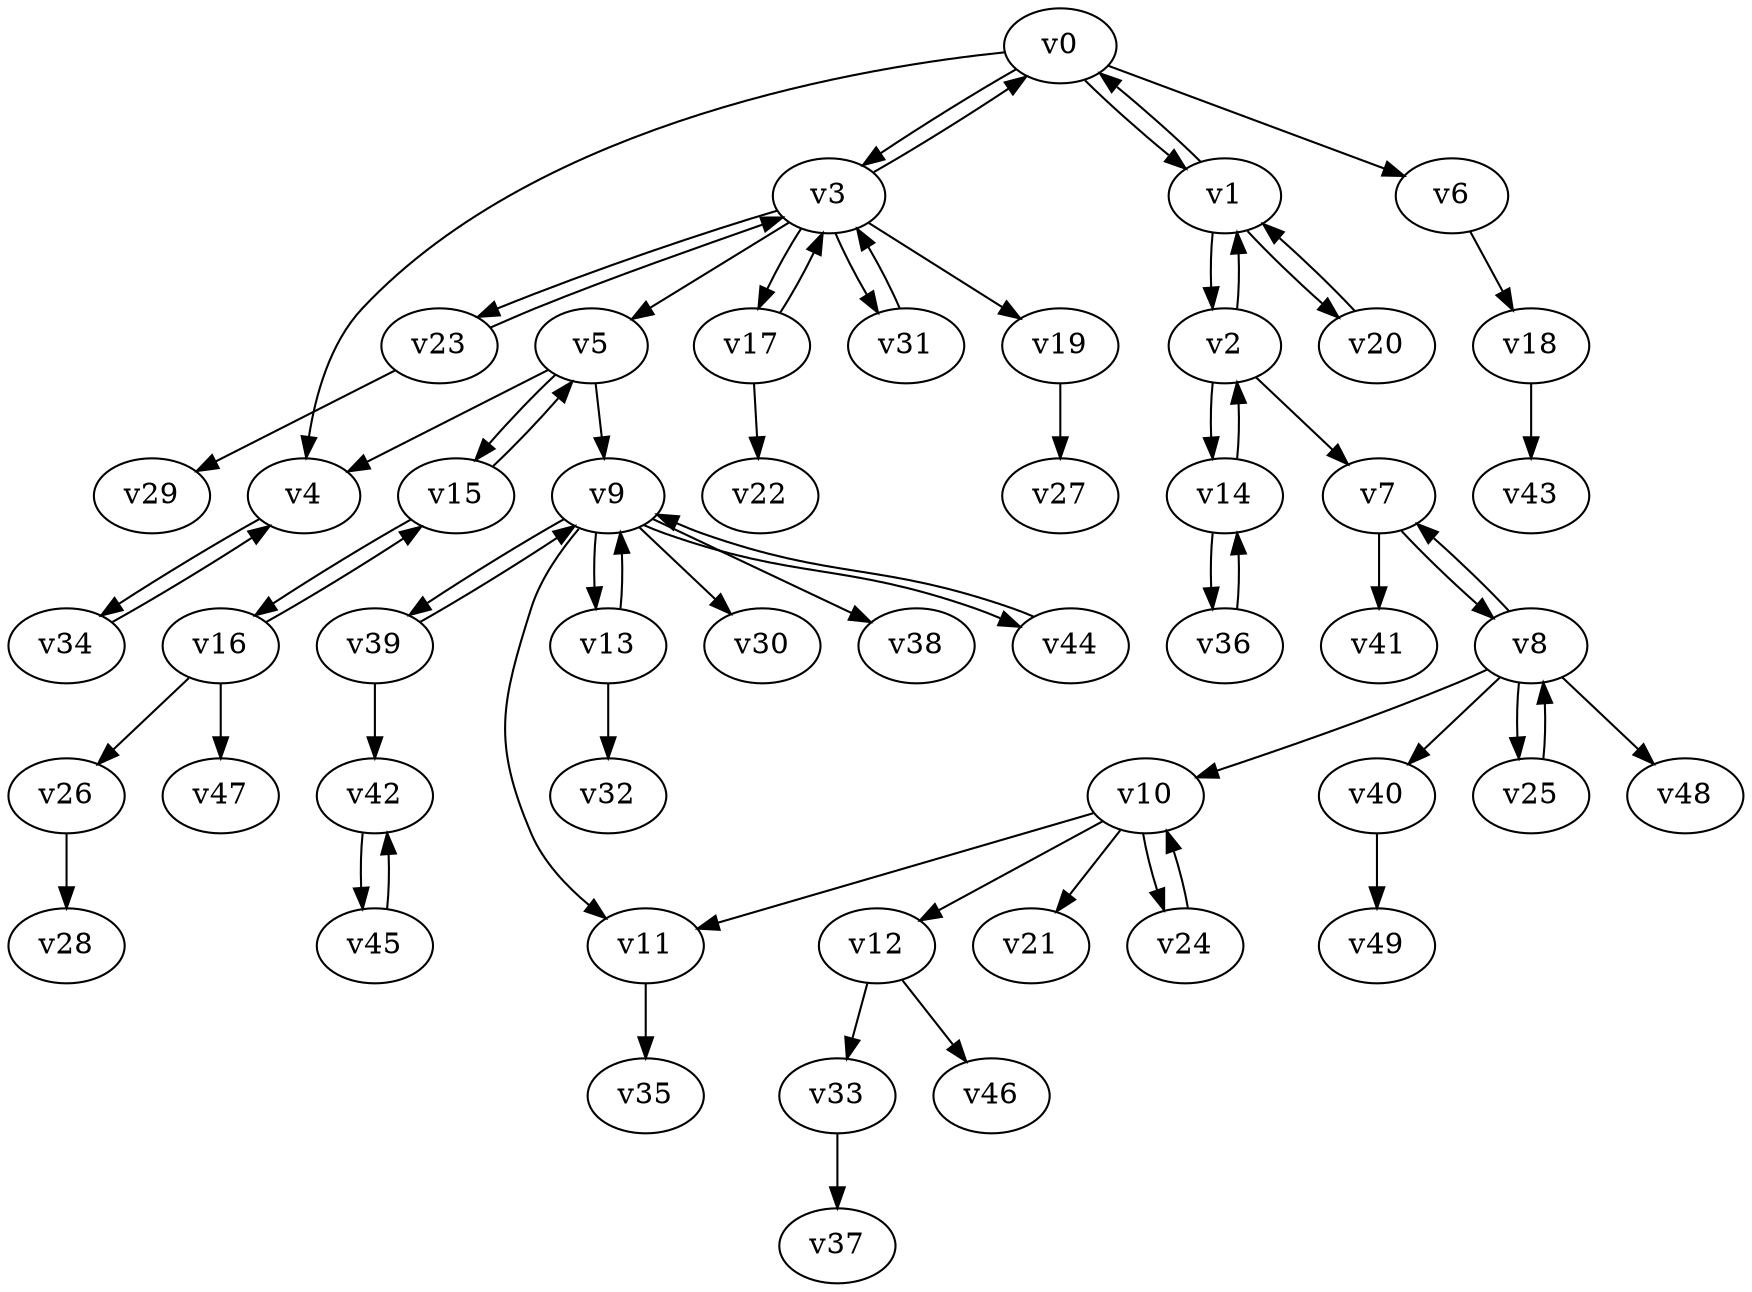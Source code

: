 digraph test068 {
    v0 [name="v0", player=0, weight=4];
    v1 [name="v1", player=1, weight=-2];
    v2 [name="v2", player=0, weight=4];
    v3 [name="v3", player=1, weight=5];
    v4 [name="v4", player=0, weight=1];
    v5 [name="v5", player=1, weight=-1];
    v6 [name="v6", player=0, weight=11];
    v7 [name="v7", player=1, weight=13];
    v8 [name="v8", player=0, weight=4];
    v9 [name="v9", player=1, weight=8];
    v10 [name="v10", player=0, weight=10];
    v11 [name="v11", player=1, weight=16];
    v12 [name="v12", player=0, weight=1];
    v13 [name="v13", player=1, weight=2];
    v14 [name="v14", player=0, weight=3];
    v15 [name="v15", player=1, weight=8];
    v16 [name="v16", player=0, weight=12];
    v17 [name="v17", player=1, weight=2];
    v18 [name="v18", player=0, weight=8];
    v19 [name="v19", player=1, weight=9];
    v20 [name="v20", player=0, weight=16];
    v21 [name="v21", player=1, weight=6];
    v22 [name="v22", player=0, weight=14];
    v23 [name="v23", player=1, weight=9];
    v24 [name="v24", player=0, weight=12];
    v25 [name="v25", player=1, weight=12];
    v26 [name="v26", player=0, weight=5];
    v27 [name="v27", player=1, weight=12];
    v28 [name="v28", player=0, weight=4];
    v29 [name="v29", player=1, weight=9];
    v30 [name="v30", player=0, weight=1];
    v31 [name="v31", player=1, weight=11];
    v32 [name="v32", player=0, weight=15];
    v33 [name="v33", player=1, weight=8];
    v34 [name="v34", player=0, weight=8];
    v35 [name="v35", player=1, weight=8];
    v36 [name="v36", player=0, weight=11];
    v37 [name="v37", player=1, weight=13];
    v38 [name="v38", player=0, weight=15];
    v39 [name="v39", player=1, weight=16];
    v40 [name="v40", player=0, weight=4];
    v41 [name="v41", player=1, weight=1];
    v42 [name="v42", player=0, weight=7];
    v43 [name="v43", player=1, weight=16];
    v44 [name="v44", player=0, weight=10];
    v45 [name="v45", player=1, weight=10];
    v46 [name="v46", player=0, weight=0];
    v47 [name="v47", player=1, weight=11];
    v48 [name="v48", player=0, weight=12];
    v49 [name="v49", player=1, weight=18];
    v0 -> v1;
    v1 -> v0;
    v1 -> v2;
    v2 -> v1;
    v0 -> v3;
    v3 -> v0;
    v0 -> v4;
    v3 -> v5;
    v0 -> v6;
    v2 -> v7;
    v7 -> v8;
    v8 -> v7;
    v5 -> v9;
    v8 -> v10;
    v10 -> v11;
    v10 -> v12;
    v9 -> v13;
    v13 -> v9;
    v2 -> v14;
    v14 -> v2;
    v5 -> v15;
    v15 -> v5;
    v15 -> v16;
    v16 -> v15;
    v3 -> v17;
    v17 -> v3;
    v6 -> v18;
    v3 -> v19;
    v1 -> v20;
    v20 -> v1;
    v10 -> v21;
    v17 -> v22;
    v3 -> v23;
    v23 -> v3;
    v10 -> v24;
    v24 -> v10;
    v8 -> v25;
    v25 -> v8;
    v16 -> v26;
    v19 -> v27;
    v26 -> v28;
    v23 -> v29;
    v9 -> v30;
    v3 -> v31;
    v31 -> v3;
    v13 -> v32;
    v12 -> v33;
    v4 -> v34;
    v34 -> v4;
    v11 -> v35;
    v14 -> v36;
    v36 -> v14;
    v33 -> v37;
    v9 -> v38;
    v9 -> v39;
    v39 -> v9;
    v8 -> v40;
    v7 -> v41;
    v39 -> v42;
    v18 -> v43;
    v9 -> v44;
    v44 -> v9;
    v42 -> v45;
    v45 -> v42;
    v12 -> v46;
    v16 -> v47;
    v8 -> v48;
    v40 -> v49;
    v9 -> v11;
    v5 -> v4;
}
